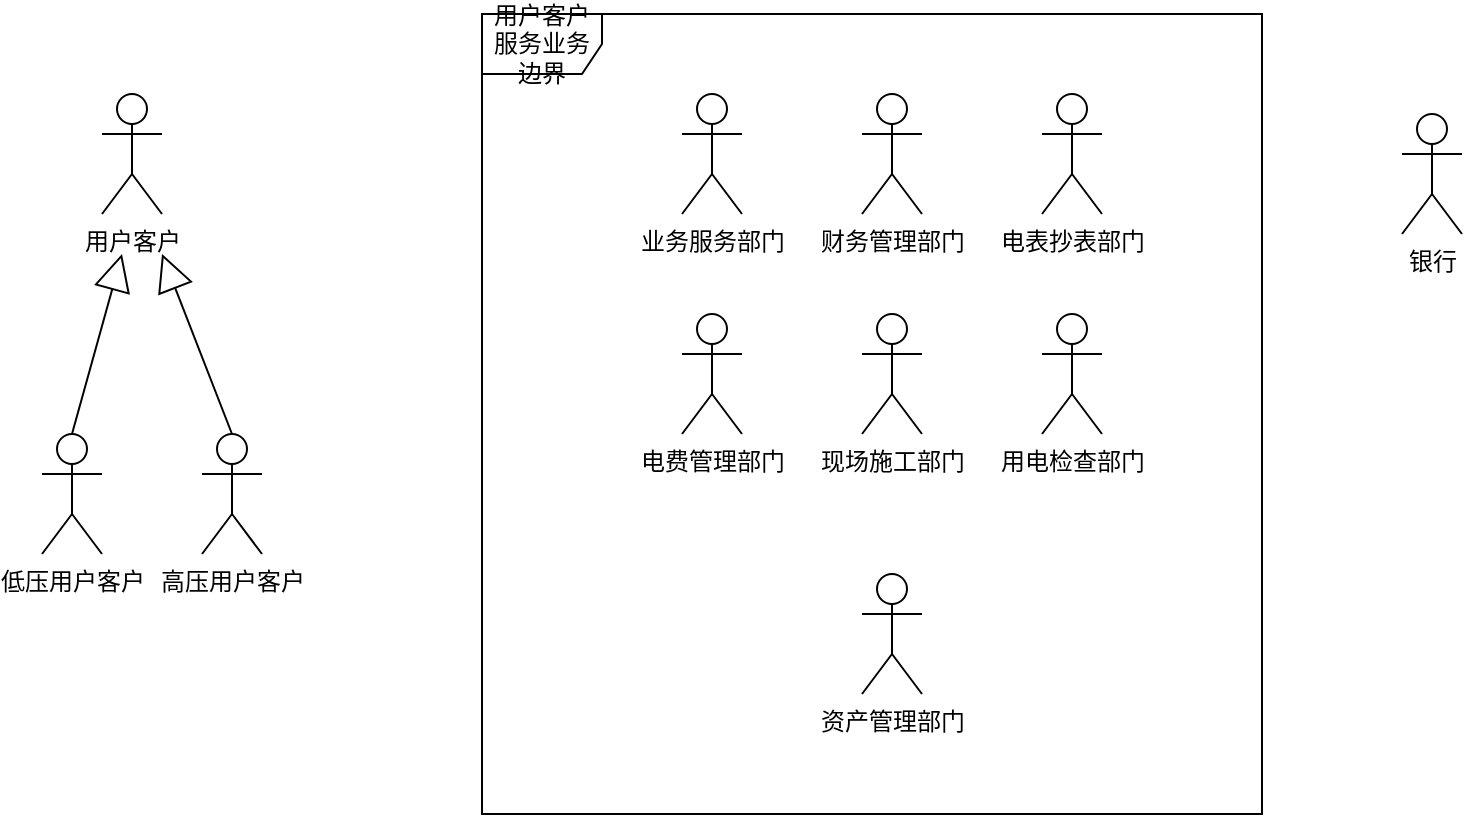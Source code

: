 <mxfile version="13.6.5" type="github" pages="3">
  <diagram id="fVtckg6xYKPGh0C4gRNM" name="第 1 页">
    <mxGraphModel dx="1422" dy="762" grid="1" gridSize="10" guides="1" tooltips="1" connect="1" arrows="1" fold="1" page="1" pageScale="1" pageWidth="827" pageHeight="1169" math="0" shadow="0">
      <root>
        <mxCell id="0" />
        <mxCell id="1" parent="0" />
        <mxCell id="qTxqzM0TXSJ5WkKehvTQ-1" value="用户客户服务业务边界" style="shape=umlFrame;whiteSpace=wrap;html=1;" vertex="1" parent="1">
          <mxGeometry x="250" y="160" width="390" height="400" as="geometry" />
        </mxCell>
        <mxCell id="qTxqzM0TXSJ5WkKehvTQ-2" value="用户客户" style="shape=umlActor;verticalLabelPosition=bottom;verticalAlign=top;html=1;" vertex="1" parent="1">
          <mxGeometry x="60" y="200" width="30" height="60" as="geometry" />
        </mxCell>
        <mxCell id="qTxqzM0TXSJ5WkKehvTQ-3" value="低压用户客户" style="shape=umlActor;verticalLabelPosition=bottom;verticalAlign=top;html=1;" vertex="1" parent="1">
          <mxGeometry x="30" y="370" width="30" height="60" as="geometry" />
        </mxCell>
        <mxCell id="qTxqzM0TXSJ5WkKehvTQ-4" value="高压用户客户" style="shape=umlActor;verticalLabelPosition=bottom;verticalAlign=top;html=1;" vertex="1" parent="1">
          <mxGeometry x="110" y="370" width="30" height="60" as="geometry" />
        </mxCell>
        <mxCell id="qTxqzM0TXSJ5WkKehvTQ-5" value="银行" style="shape=umlActor;verticalLabelPosition=bottom;verticalAlign=top;html=1;" vertex="1" parent="1">
          <mxGeometry x="710" y="210" width="30" height="60" as="geometry" />
        </mxCell>
        <mxCell id="qTxqzM0TXSJ5WkKehvTQ-8" value="" style="endArrow=block;endSize=16;endFill=0;html=1;exitX=0.5;exitY=0;exitDx=0;exitDy=0;exitPerimeter=0;" edge="1" parent="1" source="qTxqzM0TXSJ5WkKehvTQ-3">
          <mxGeometry width="160" relative="1" as="geometry">
            <mxPoint x="20" y="330" as="sourcePoint" />
            <mxPoint x="70" y="280" as="targetPoint" />
          </mxGeometry>
        </mxCell>
        <mxCell id="qTxqzM0TXSJ5WkKehvTQ-9" value="" style="endArrow=block;endSize=16;endFill=0;html=1;exitX=0.5;exitY=0;exitDx=0;exitDy=0;exitPerimeter=0;" edge="1" parent="1" source="qTxqzM0TXSJ5WkKehvTQ-4">
          <mxGeometry width="160" relative="1" as="geometry">
            <mxPoint x="120" y="360" as="sourcePoint" />
            <mxPoint x="90" y="280" as="targetPoint" />
          </mxGeometry>
        </mxCell>
        <mxCell id="qTxqzM0TXSJ5WkKehvTQ-10" value="业务服务部门" style="shape=umlActor;verticalLabelPosition=bottom;verticalAlign=top;html=1;" vertex="1" parent="1">
          <mxGeometry x="350" y="200" width="30" height="60" as="geometry" />
        </mxCell>
        <mxCell id="qTxqzM0TXSJ5WkKehvTQ-11" value="财务管理部门" style="shape=umlActor;verticalLabelPosition=bottom;verticalAlign=top;html=1;" vertex="1" parent="1">
          <mxGeometry x="440" y="200" width="30" height="60" as="geometry" />
        </mxCell>
        <mxCell id="qTxqzM0TXSJ5WkKehvTQ-12" value="电表抄表部门" style="shape=umlActor;verticalLabelPosition=bottom;verticalAlign=top;html=1;" vertex="1" parent="1">
          <mxGeometry x="530" y="200" width="30" height="60" as="geometry" />
        </mxCell>
        <mxCell id="qTxqzM0TXSJ5WkKehvTQ-13" value="电费管理部门" style="shape=umlActor;verticalLabelPosition=bottom;verticalAlign=top;html=1;" vertex="1" parent="1">
          <mxGeometry x="350" y="310" width="30" height="60" as="geometry" />
        </mxCell>
        <mxCell id="qTxqzM0TXSJ5WkKehvTQ-14" value="现场施工部门" style="shape=umlActor;verticalLabelPosition=bottom;verticalAlign=top;html=1;" vertex="1" parent="1">
          <mxGeometry x="440" y="310" width="30" height="60" as="geometry" />
        </mxCell>
        <mxCell id="qTxqzM0TXSJ5WkKehvTQ-15" value="用电检查部门" style="shape=umlActor;verticalLabelPosition=bottom;verticalAlign=top;html=1;" vertex="1" parent="1">
          <mxGeometry x="530" y="310" width="30" height="60" as="geometry" />
        </mxCell>
        <mxCell id="qTxqzM0TXSJ5WkKehvTQ-17" value="资产管理部门" style="shape=umlActor;verticalLabelPosition=bottom;verticalAlign=top;html=1;" vertex="1" parent="1">
          <mxGeometry x="440" y="440" width="30" height="60" as="geometry" />
        </mxCell>
      </root>
    </mxGraphModel>
  </diagram>
  <diagram id="UnFZRF0_xaxDoAZm_4K6" name="第 2 页">
    <mxGraphModel dx="2249" dy="762" grid="1" gridSize="10" guides="1" tooltips="1" connect="1" arrows="1" fold="1" page="1" pageScale="1" pageWidth="827" pageHeight="1169" math="0" shadow="0">
      <root>
        <mxCell id="VMHL4-OKeh0HZNOrpoPC-0" />
        <mxCell id="VMHL4-OKeh0HZNOrpoPC-1" parent="VMHL4-OKeh0HZNOrpoPC-0" />
        <mxCell id="WEKIqlF2JiJO3RbVy2A4-0" value="Pool" style="swimlane;html=1;childLayout=stackLayout;startSize=20;rounded=0;shadow=0;labelBackgroundColor=none;strokeWidth=1;fontFamily=Verdana;fontSize=8;align=center;" vertex="1" parent="VMHL4-OKeh0HZNOrpoPC-1">
          <mxGeometry x="-10" y="20" width="1390" height="770" as="geometry" />
        </mxCell>
        <mxCell id="WEKIqlF2JiJO3RbVy2A4-1" value="业务员" style="swimlane;html=1;startSize=20;" vertex="1" parent="WEKIqlF2JiJO3RbVy2A4-0">
          <mxGeometry y="20" width="160" height="750" as="geometry" />
        </mxCell>
        <mxCell id="WEKIqlF2JiJO3RbVy2A4-90" style="edgeStyle=orthogonalEdgeStyle;rounded=0;orthogonalLoop=1;jettySize=auto;html=1;entryX=0.5;entryY=0;entryDx=0;entryDy=0;" edge="1" parent="WEKIqlF2JiJO3RbVy2A4-1" source="WEKIqlF2JiJO3RbVy2A4-88" target="WEKIqlF2JiJO3RbVy2A4-89">
          <mxGeometry relative="1" as="geometry" />
        </mxCell>
        <mxCell id="WEKIqlF2JiJO3RbVy2A4-88" value="业务存档" style="rounded=1;whiteSpace=wrap;html=1;" vertex="1" parent="WEKIqlF2JiJO3RbVy2A4-1">
          <mxGeometry x="20" y="610" width="120" height="50" as="geometry" />
        </mxCell>
        <mxCell id="WEKIqlF2JiJO3RbVy2A4-49" value="" style="ellipse;html=1;shape=startState;fillColor=#000000;strokeColor=#ff0000;" vertex="1" parent="WEKIqlF2JiJO3RbVy2A4-1">
          <mxGeometry x="65" y="50" width="30" height="30" as="geometry" />
        </mxCell>
        <mxCell id="WEKIqlF2JiJO3RbVy2A4-50" value="" style="edgeStyle=orthogonalEdgeStyle;html=1;verticalAlign=bottom;endArrow=open;endSize=8;strokeColor=#ff0000;entryX=0.5;entryY=0;entryDx=0;entryDy=0;" edge="1" source="WEKIqlF2JiJO3RbVy2A4-49" parent="WEKIqlF2JiJO3RbVy2A4-1" target="WEKIqlF2JiJO3RbVy2A4-51">
          <mxGeometry relative="1" as="geometry">
            <mxPoint x="80" y="120" as="targetPoint" />
          </mxGeometry>
        </mxCell>
        <mxCell id="WEKIqlF2JiJO3RbVy2A4-51" value="申请登记" style="rounded=1;whiteSpace=wrap;html=1;" vertex="1" parent="WEKIqlF2JiJO3RbVy2A4-1">
          <mxGeometry x="20" y="130" width="120" height="50" as="geometry" />
        </mxCell>
        <mxCell id="WEKIqlF2JiJO3RbVy2A4-56" value="业务存档" style="rounded=1;whiteSpace=wrap;html=1;" vertex="1" parent="WEKIqlF2JiJO3RbVy2A4-1">
          <mxGeometry x="20" y="380" width="120" height="50" as="geometry" />
        </mxCell>
        <mxCell id="WEKIqlF2JiJO3RbVy2A4-89" value="" style="ellipse;html=1;shape=endState;fillColor=#000000;strokeColor=#ff0000;" vertex="1" parent="WEKIqlF2JiJO3RbVy2A4-1">
          <mxGeometry x="65" y="700" width="30" height="30" as="geometry" />
        </mxCell>
        <mxCell id="WEKIqlF2JiJO3RbVy2A4-91" value="正常结束" style="text;html=1;strokeColor=none;fillColor=none;align=center;verticalAlign=middle;whiteSpace=wrap;rounded=0;" vertex="1" parent="WEKIqlF2JiJO3RbVy2A4-1">
          <mxGeometry x="100" y="680" width="50" height="20" as="geometry" />
        </mxCell>
        <mxCell id="WEKIqlF2JiJO3RbVy2A4-20" value="业务班长" style="swimlane;html=1;startSize=20;" vertex="1" parent="WEKIqlF2JiJO3RbVy2A4-0">
          <mxGeometry x="160" y="20" width="160" height="750" as="geometry" />
        </mxCell>
        <mxCell id="WEKIqlF2JiJO3RbVy2A4-52" value="分配勘察" style="rounded=1;whiteSpace=wrap;html=1;" vertex="1" parent="WEKIqlF2JiJO3RbVy2A4-20">
          <mxGeometry x="20" y="130" width="120" height="50" as="geometry" />
        </mxCell>
        <mxCell id="WEKIqlF2JiJO3RbVy2A4-58" value="用电审批" style="rounded=1;whiteSpace=wrap;html=1;" vertex="1" parent="WEKIqlF2JiJO3RbVy2A4-20">
          <mxGeometry x="20" y="380" width="120" height="50" as="geometry" />
        </mxCell>
        <mxCell id="WEKIqlF2JiJO3RbVy2A4-71" value="不符合用电条件" style="text;html=1;strokeColor=none;fillColor=none;align=center;verticalAlign=middle;whiteSpace=wrap;rounded=0;" vertex="1" parent="WEKIqlF2JiJO3RbVy2A4-20">
          <mxGeometry x="10" y="230" width="90" height="20" as="geometry" />
        </mxCell>
        <mxCell id="WEKIqlF2JiJO3RbVy2A4-22" value="勘察员" style="swimlane;html=1;startSize=20;" vertex="1" parent="WEKIqlF2JiJO3RbVy2A4-0">
          <mxGeometry x="320" y="20" width="200" height="750" as="geometry" />
        </mxCell>
        <mxCell id="WEKIqlF2JiJO3RbVy2A4-97" style="edgeStyle=orthogonalEdgeStyle;rounded=0;orthogonalLoop=1;jettySize=auto;html=1;" edge="1" parent="WEKIqlF2JiJO3RbVy2A4-22" source="WEKIqlF2JiJO3RbVy2A4-53" target="WEKIqlF2JiJO3RbVy2A4-54">
          <mxGeometry relative="1" as="geometry" />
        </mxCell>
        <mxCell id="WEKIqlF2JiJO3RbVy2A4-69" value="符合用电条件" style="text;html=1;strokeColor=none;fillColor=none;align=center;verticalAlign=middle;whiteSpace=wrap;rounded=0;" vertex="1" parent="WEKIqlF2JiJO3RbVy2A4-22">
          <mxGeometry x="55" y="280" width="90" height="20" as="geometry" />
        </mxCell>
        <mxCell id="WEKIqlF2JiJO3RbVy2A4-53" value="现场勘察" style="rounded=1;whiteSpace=wrap;html=1;" vertex="1" parent="WEKIqlF2JiJO3RbVy2A4-22">
          <mxGeometry x="40" y="130" width="120" height="50" as="geometry" />
        </mxCell>
        <mxCell id="WEKIqlF2JiJO3RbVy2A4-72" value="符合用电条件？" style="text;html=1;strokeColor=none;fillColor=none;align=center;verticalAlign=middle;whiteSpace=wrap;rounded=0;" vertex="1" parent="WEKIqlF2JiJO3RbVy2A4-22">
          <mxGeometry x="60" y="191" width="90" height="20" as="geometry" />
        </mxCell>
        <mxCell id="WEKIqlF2JiJO3RbVy2A4-54" value="" style="strokeWidth=2;html=1;shape=mxgraph.flowchart.decision;whiteSpace=wrap;" vertex="1" parent="WEKIqlF2JiJO3RbVy2A4-22">
          <mxGeometry x="55" y="230" width="90" height="40" as="geometry" />
        </mxCell>
        <mxCell id="WEKIqlF2JiJO3RbVy2A4-64" value="" style="line;strokeWidth=4;fillColor=none;align=left;verticalAlign=middle;spacingTop=-1;spacingLeft=3;spacingRight=3;rotatable=0;labelPosition=right;points=[];portConstraint=eastwest;" vertex="1" parent="WEKIqlF2JiJO3RbVy2A4-22">
          <mxGeometry x="25" y="321" width="145" height="8" as="geometry" />
        </mxCell>
        <mxCell id="WEKIqlF2JiJO3RbVy2A4-73" value="" style="strokeWidth=2;html=1;shape=mxgraph.flowchart.decision;whiteSpace=wrap;" vertex="1" parent="WEKIqlF2JiJO3RbVy2A4-22">
          <mxGeometry x="55" y="460" width="90" height="40" as="geometry" />
        </mxCell>
        <mxCell id="WEKIqlF2JiJO3RbVy2A4-27" value="配电专员" style="swimlane;html=1;startSize=20;aspect=fixed;" vertex="1" parent="WEKIqlF2JiJO3RbVy2A4-0">
          <mxGeometry x="520" y="20" width="200" height="750" as="geometry" />
        </mxCell>
        <mxCell id="WEKIqlF2JiJO3RbVy2A4-59" value="配电审批" style="rounded=1;whiteSpace=wrap;html=1;" vertex="1" parent="WEKIqlF2JiJO3RbVy2A4-27">
          <mxGeometry x="20" y="380" width="120" height="50" as="geometry" />
        </mxCell>
        <mxCell id="WEKIqlF2JiJO3RbVy2A4-79" value="双方均同意送电" style="text;html=1;strokeColor=none;fillColor=none;align=center;verticalAlign=middle;whiteSpace=wrap;rounded=0;" vertex="1" parent="WEKIqlF2JiJO3RbVy2A4-27">
          <mxGeometry x="70" y="500" width="100" height="20" as="geometry" />
        </mxCell>
        <mxCell id="WEKIqlF2JiJO3RbVy2A4-36" value="业务收费员" style="swimlane;html=1;startSize=20;" vertex="1" parent="WEKIqlF2JiJO3RbVy2A4-0">
          <mxGeometry x="720" y="20" width="160" height="750" as="geometry" />
        </mxCell>
        <mxCell id="WEKIqlF2JiJO3RbVy2A4-77" value="业务收费" style="rounded=1;whiteSpace=wrap;html=1;" vertex="1" parent="WEKIqlF2JiJO3RbVy2A4-36">
          <mxGeometry x="20" y="530" width="120" height="50" as="geometry" />
        </mxCell>
        <mxCell id="WEKIqlF2JiJO3RbVy2A4-43" value="技术专职" style="swimlane;html=1;startSize=20;" vertex="1" parent="WEKIqlF2JiJO3RbVy2A4-0">
          <mxGeometry x="880" y="20" width="160" height="750" as="geometry" />
        </mxCell>
        <mxCell id="WEKIqlF2JiJO3RbVy2A4-94" style="edgeStyle=orthogonalEdgeStyle;rounded=0;orthogonalLoop=1;jettySize=auto;html=1;entryX=0.5;entryY=0;entryDx=0;entryDy=0;" edge="1" parent="WEKIqlF2JiJO3RbVy2A4-43" source="WEKIqlF2JiJO3RbVy2A4-83" target="WEKIqlF2JiJO3RbVy2A4-85">
          <mxGeometry relative="1" as="geometry" />
        </mxCell>
        <mxCell id="WEKIqlF2JiJO3RbVy2A4-83" value="委托设计" style="rounded=1;whiteSpace=wrap;html=1;" vertex="1" parent="WEKIqlF2JiJO3RbVy2A4-43">
          <mxGeometry x="30" y="380" width="120" height="50" as="geometry" />
        </mxCell>
        <mxCell id="WEKIqlF2JiJO3RbVy2A4-85" value="设计审查" style="rounded=1;whiteSpace=wrap;html=1;" vertex="1" parent="WEKIqlF2JiJO3RbVy2A4-43">
          <mxGeometry x="30" y="530" width="120" height="50" as="geometry" />
        </mxCell>
        <mxCell id="WEKIqlF2JiJO3RbVy2A4-45" value="施工班" style="swimlane;html=1;startSize=20;" vertex="1" parent="WEKIqlF2JiJO3RbVy2A4-0">
          <mxGeometry x="1040" y="20" width="160" height="750" as="geometry" />
        </mxCell>
        <mxCell id="WEKIqlF2JiJO3RbVy2A4-86" value="现场施工" style="rounded=1;whiteSpace=wrap;html=1;" vertex="1" parent="WEKIqlF2JiJO3RbVy2A4-45">
          <mxGeometry x="30" y="530" width="120" height="50" as="geometry" />
        </mxCell>
        <mxCell id="WEKIqlF2JiJO3RbVy2A4-48" value="装表员" style="swimlane;html=1;startSize=20;" vertex="1" parent="WEKIqlF2JiJO3RbVy2A4-0">
          <mxGeometry x="1200" y="20" width="160" height="750" as="geometry" />
        </mxCell>
        <mxCell id="WEKIqlF2JiJO3RbVy2A4-87" value="安装电表" style="rounded=1;whiteSpace=wrap;html=1;" vertex="1" parent="WEKIqlF2JiJO3RbVy2A4-48">
          <mxGeometry x="20" y="530" width="120" height="50" as="geometry" />
        </mxCell>
        <mxCell id="WEKIqlF2JiJO3RbVy2A4-57" style="edgeStyle=orthogonalEdgeStyle;rounded=0;orthogonalLoop=1;jettySize=auto;html=1;entryX=0.5;entryY=0;entryDx=0;entryDy=0;" edge="1" parent="WEKIqlF2JiJO3RbVy2A4-0" source="WEKIqlF2JiJO3RbVy2A4-54" target="WEKIqlF2JiJO3RbVy2A4-56">
          <mxGeometry relative="1" as="geometry" />
        </mxCell>
        <mxCell id="WEKIqlF2JiJO3RbVy2A4-66" value="" style="endArrow=classic;html=1;entryX=1;entryY=0;entryDx=0;entryDy=0;" edge="1" parent="WEKIqlF2JiJO3RbVy2A4-0" target="WEKIqlF2JiJO3RbVy2A4-58">
          <mxGeometry width="50" height="50" relative="1" as="geometry">
            <mxPoint x="410" y="350" as="sourcePoint" />
            <mxPoint x="390" y="340" as="targetPoint" />
          </mxGeometry>
        </mxCell>
        <mxCell id="WEKIqlF2JiJO3RbVy2A4-67" value="" style="endArrow=classic;html=1;entryX=0;entryY=0;entryDx=0;entryDy=0;" edge="1" parent="WEKIqlF2JiJO3RbVy2A4-0" source="WEKIqlF2JiJO3RbVy2A4-64" target="WEKIqlF2JiJO3RbVy2A4-59">
          <mxGeometry width="50" height="50" relative="1" as="geometry">
            <mxPoint x="410" y="348" as="sourcePoint" />
            <mxPoint x="244" y="409" as="targetPoint" />
          </mxGeometry>
        </mxCell>
        <mxCell id="WEKIqlF2JiJO3RbVy2A4-74" value="" style="endArrow=classic;html=1;entryX=0;entryY=0.5;entryDx=0;entryDy=0;entryPerimeter=0;exitX=1;exitY=0.5;exitDx=0;exitDy=0;" edge="1" parent="WEKIqlF2JiJO3RbVy2A4-0" source="WEKIqlF2JiJO3RbVy2A4-58" target="WEKIqlF2JiJO3RbVy2A4-73">
          <mxGeometry width="50" height="50" relative="1" as="geometry">
            <mxPoint x="394.99" y="355" as="sourcePoint" />
            <mxPoint x="244" y="409" as="targetPoint" />
          </mxGeometry>
        </mxCell>
        <mxCell id="WEKIqlF2JiJO3RbVy2A4-75" value="" style="endArrow=classic;html=1;entryX=1;entryY=0.5;entryDx=0;entryDy=0;entryPerimeter=0;exitX=0;exitY=1;exitDx=0;exitDy=0;" edge="1" parent="WEKIqlF2JiJO3RbVy2A4-0" source="WEKIqlF2JiJO3RbVy2A4-59" target="WEKIqlF2JiJO3RbVy2A4-73">
          <mxGeometry width="50" height="50" relative="1" as="geometry">
            <mxPoint x="310" y="435" as="sourcePoint" />
            <mxPoint x="365" y="470" as="targetPoint" />
          </mxGeometry>
        </mxCell>
        <mxCell id="WEKIqlF2JiJO3RbVy2A4-78" value="" style="endArrow=classic;html=1;entryX=0;entryY=0.5;entryDx=0;entryDy=0;exitX=1;exitY=0.5;exitDx=0;exitDy=0;exitPerimeter=0;" edge="1" parent="WEKIqlF2JiJO3RbVy2A4-0" source="WEKIqlF2JiJO3RbVy2A4-73" target="WEKIqlF2JiJO3RbVy2A4-77">
          <mxGeometry width="50" height="50" relative="1" as="geometry">
            <mxPoint x="550" y="460" as="sourcePoint" />
            <mxPoint x="455" y="510" as="targetPoint" />
          </mxGeometry>
        </mxCell>
        <mxCell id="WEKIqlF2JiJO3RbVy2A4-81" style="edgeStyle=orthogonalEdgeStyle;rounded=0;orthogonalLoop=1;jettySize=auto;html=1;exitX=1;exitY=0.5;exitDx=0;exitDy=0;" edge="1" parent="WEKIqlF2JiJO3RbVy2A4-0" source="WEKIqlF2JiJO3RbVy2A4-51" target="WEKIqlF2JiJO3RbVy2A4-52">
          <mxGeometry relative="1" as="geometry" />
        </mxCell>
        <mxCell id="WEKIqlF2JiJO3RbVy2A4-82" style="edgeStyle=orthogonalEdgeStyle;rounded=0;orthogonalLoop=1;jettySize=auto;html=1;exitX=1;exitY=0.5;exitDx=0;exitDy=0;" edge="1" parent="WEKIqlF2JiJO3RbVy2A4-0" source="WEKIqlF2JiJO3RbVy2A4-52" target="WEKIqlF2JiJO3RbVy2A4-53">
          <mxGeometry relative="1" as="geometry" />
        </mxCell>
        <mxCell id="WEKIqlF2JiJO3RbVy2A4-92" style="edgeStyle=orthogonalEdgeStyle;rounded=0;orthogonalLoop=1;jettySize=auto;html=1;entryX=1;entryY=0.5;entryDx=0;entryDy=0;" edge="1" parent="WEKIqlF2JiJO3RbVy2A4-0" source="WEKIqlF2JiJO3RbVy2A4-87" target="WEKIqlF2JiJO3RbVy2A4-88">
          <mxGeometry relative="1" as="geometry">
            <Array as="points">
              <mxPoint x="1310" y="655" />
            </Array>
          </mxGeometry>
        </mxCell>
        <mxCell id="WEKIqlF2JiJO3RbVy2A4-93" style="edgeStyle=orthogonalEdgeStyle;rounded=0;orthogonalLoop=1;jettySize=auto;html=1;entryX=0;entryY=0.5;entryDx=0;entryDy=0;" edge="1" parent="WEKIqlF2JiJO3RbVy2A4-0" source="WEKIqlF2JiJO3RbVy2A4-77" target="WEKIqlF2JiJO3RbVy2A4-83">
          <mxGeometry relative="1" as="geometry">
            <Array as="points">
              <mxPoint x="830" y="425" />
            </Array>
          </mxGeometry>
        </mxCell>
        <mxCell id="WEKIqlF2JiJO3RbVy2A4-95" style="edgeStyle=orthogonalEdgeStyle;rounded=0;orthogonalLoop=1;jettySize=auto;html=1;entryX=0;entryY=0.5;entryDx=0;entryDy=0;" edge="1" parent="WEKIqlF2JiJO3RbVy2A4-0" source="WEKIqlF2JiJO3RbVy2A4-85" target="WEKIqlF2JiJO3RbVy2A4-86">
          <mxGeometry relative="1" as="geometry" />
        </mxCell>
        <mxCell id="WEKIqlF2JiJO3RbVy2A4-96" style="edgeStyle=orthogonalEdgeStyle;rounded=0;orthogonalLoop=1;jettySize=auto;html=1;entryX=0;entryY=0.5;entryDx=0;entryDy=0;" edge="1" parent="WEKIqlF2JiJO3RbVy2A4-0" source="WEKIqlF2JiJO3RbVy2A4-86" target="WEKIqlF2JiJO3RbVy2A4-87">
          <mxGeometry relative="1" as="geometry" />
        </mxCell>
        <mxCell id="WEKIqlF2JiJO3RbVy2A4-100" style="edgeStyle=orthogonalEdgeStyle;rounded=0;orthogonalLoop=1;jettySize=auto;html=1;" edge="1" parent="VMHL4-OKeh0HZNOrpoPC-1" source="WEKIqlF2JiJO3RbVy2A4-54">
          <mxGeometry relative="1" as="geometry">
            <mxPoint x="410" y="360" as="targetPoint" />
          </mxGeometry>
        </mxCell>
      </root>
    </mxGraphModel>
  </diagram>
  <diagram id="blUqDNuNIfOZnVd0uc2L" name="第 3 页">
    <mxGraphModel dx="1422" dy="762" grid="1" gridSize="10" guides="1" tooltips="1" connect="1" arrows="1" fold="1" page="1" pageScale="1" pageWidth="827" pageHeight="1169" math="0" shadow="0">
      <root>
        <mxCell id="rPq2UgAgpKlDfZwf4oVi-0" />
        <mxCell id="rPq2UgAgpKlDfZwf4oVi-1" parent="rPq2UgAgpKlDfZwf4oVi-0" />
      </root>
    </mxGraphModel>
  </diagram>
</mxfile>
